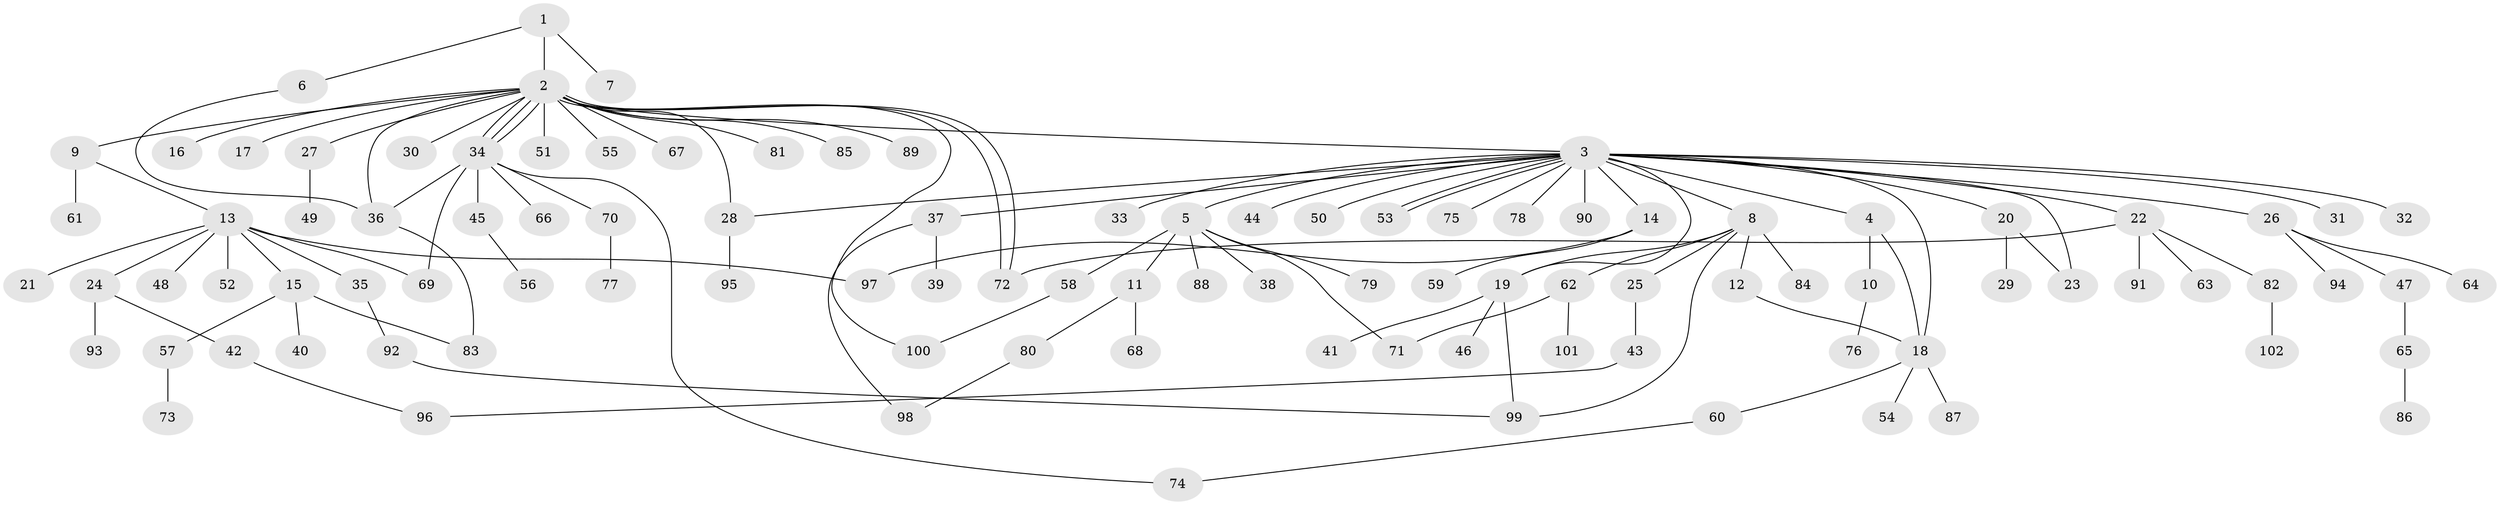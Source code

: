 // Generated by graph-tools (version 1.1) at 2025/26/03/09/25 03:26:00]
// undirected, 102 vertices, 123 edges
graph export_dot {
graph [start="1"]
  node [color=gray90,style=filled];
  1;
  2;
  3;
  4;
  5;
  6;
  7;
  8;
  9;
  10;
  11;
  12;
  13;
  14;
  15;
  16;
  17;
  18;
  19;
  20;
  21;
  22;
  23;
  24;
  25;
  26;
  27;
  28;
  29;
  30;
  31;
  32;
  33;
  34;
  35;
  36;
  37;
  38;
  39;
  40;
  41;
  42;
  43;
  44;
  45;
  46;
  47;
  48;
  49;
  50;
  51;
  52;
  53;
  54;
  55;
  56;
  57;
  58;
  59;
  60;
  61;
  62;
  63;
  64;
  65;
  66;
  67;
  68;
  69;
  70;
  71;
  72;
  73;
  74;
  75;
  76;
  77;
  78;
  79;
  80;
  81;
  82;
  83;
  84;
  85;
  86;
  87;
  88;
  89;
  90;
  91;
  92;
  93;
  94;
  95;
  96;
  97;
  98;
  99;
  100;
  101;
  102;
  1 -- 2;
  1 -- 6;
  1 -- 7;
  2 -- 3;
  2 -- 9;
  2 -- 16;
  2 -- 17;
  2 -- 27;
  2 -- 28;
  2 -- 30;
  2 -- 34;
  2 -- 34;
  2 -- 34;
  2 -- 36;
  2 -- 51;
  2 -- 55;
  2 -- 67;
  2 -- 72;
  2 -- 72;
  2 -- 81;
  2 -- 85;
  2 -- 89;
  2 -- 100;
  3 -- 4;
  3 -- 5;
  3 -- 8;
  3 -- 14;
  3 -- 18;
  3 -- 19;
  3 -- 20;
  3 -- 22;
  3 -- 23;
  3 -- 26;
  3 -- 28;
  3 -- 31;
  3 -- 32;
  3 -- 33;
  3 -- 37;
  3 -- 44;
  3 -- 50;
  3 -- 53;
  3 -- 53;
  3 -- 75;
  3 -- 78;
  3 -- 90;
  4 -- 10;
  4 -- 18;
  5 -- 11;
  5 -- 38;
  5 -- 58;
  5 -- 71;
  5 -- 79;
  5 -- 88;
  6 -- 36;
  8 -- 12;
  8 -- 19;
  8 -- 25;
  8 -- 62;
  8 -- 84;
  8 -- 99;
  9 -- 13;
  9 -- 61;
  10 -- 76;
  11 -- 68;
  11 -- 80;
  12 -- 18;
  13 -- 15;
  13 -- 21;
  13 -- 24;
  13 -- 35;
  13 -- 48;
  13 -- 52;
  13 -- 69;
  13 -- 97;
  14 -- 59;
  14 -- 97;
  15 -- 40;
  15 -- 57;
  15 -- 83;
  18 -- 54;
  18 -- 60;
  18 -- 87;
  19 -- 41;
  19 -- 46;
  19 -- 99;
  20 -- 23;
  20 -- 29;
  22 -- 63;
  22 -- 72;
  22 -- 82;
  22 -- 91;
  24 -- 42;
  24 -- 93;
  25 -- 43;
  26 -- 47;
  26 -- 64;
  26 -- 94;
  27 -- 49;
  28 -- 95;
  34 -- 36;
  34 -- 45;
  34 -- 66;
  34 -- 69;
  34 -- 70;
  34 -- 74;
  35 -- 92;
  36 -- 83;
  37 -- 39;
  37 -- 98;
  42 -- 96;
  43 -- 96;
  45 -- 56;
  47 -- 65;
  57 -- 73;
  58 -- 100;
  60 -- 74;
  62 -- 71;
  62 -- 101;
  65 -- 86;
  70 -- 77;
  80 -- 98;
  82 -- 102;
  92 -- 99;
}
